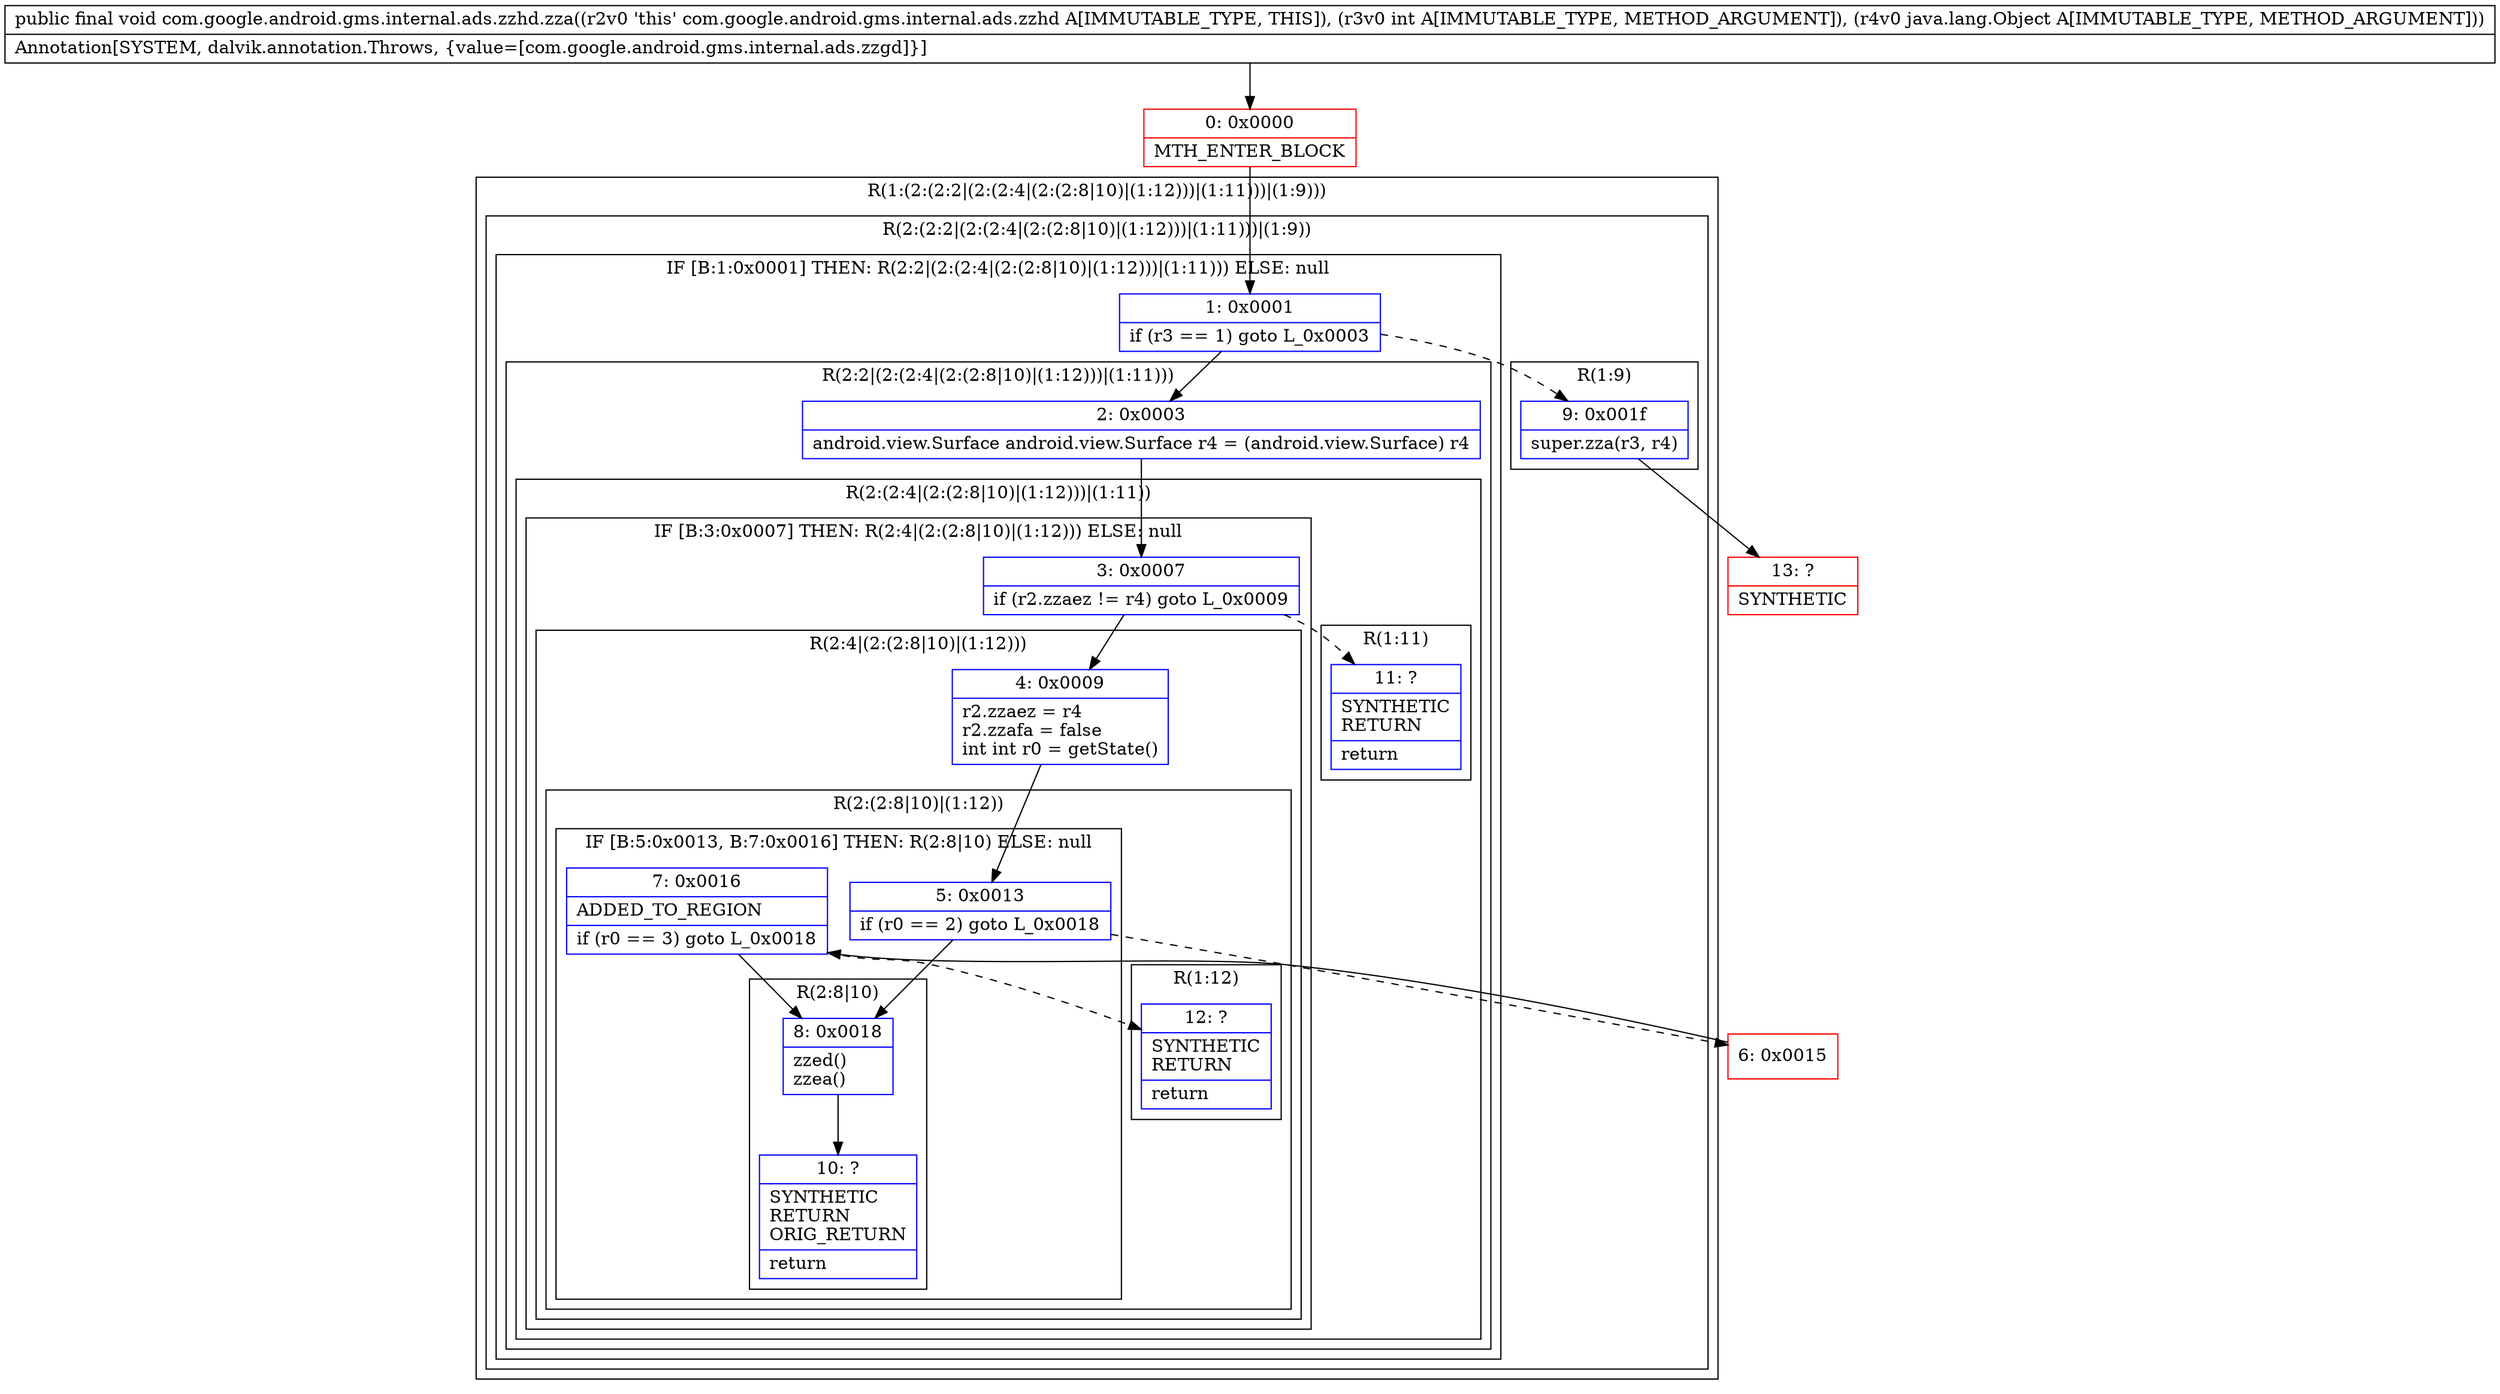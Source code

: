 digraph "CFG forcom.google.android.gms.internal.ads.zzhd.zza(ILjava\/lang\/Object;)V" {
subgraph cluster_Region_63174449 {
label = "R(1:(2:(2:2|(2:(2:4|(2:(2:8|10)|(1:12)))|(1:11)))|(1:9)))";
node [shape=record,color=blue];
subgraph cluster_Region_836084761 {
label = "R(2:(2:2|(2:(2:4|(2:(2:8|10)|(1:12)))|(1:11)))|(1:9))";
node [shape=record,color=blue];
subgraph cluster_IfRegion_2021607033 {
label = "IF [B:1:0x0001] THEN: R(2:2|(2:(2:4|(2:(2:8|10)|(1:12)))|(1:11))) ELSE: null";
node [shape=record,color=blue];
Node_1 [shape=record,label="{1\:\ 0x0001|if (r3 == 1) goto L_0x0003\l}"];
subgraph cluster_Region_2068390383 {
label = "R(2:2|(2:(2:4|(2:(2:8|10)|(1:12)))|(1:11)))";
node [shape=record,color=blue];
Node_2 [shape=record,label="{2\:\ 0x0003|android.view.Surface android.view.Surface r4 = (android.view.Surface) r4\l}"];
subgraph cluster_Region_316730473 {
label = "R(2:(2:4|(2:(2:8|10)|(1:12)))|(1:11))";
node [shape=record,color=blue];
subgraph cluster_IfRegion_501677675 {
label = "IF [B:3:0x0007] THEN: R(2:4|(2:(2:8|10)|(1:12))) ELSE: null";
node [shape=record,color=blue];
Node_3 [shape=record,label="{3\:\ 0x0007|if (r2.zzaez != r4) goto L_0x0009\l}"];
subgraph cluster_Region_1990749629 {
label = "R(2:4|(2:(2:8|10)|(1:12)))";
node [shape=record,color=blue];
Node_4 [shape=record,label="{4\:\ 0x0009|r2.zzaez = r4\lr2.zzafa = false\lint int r0 = getState()\l}"];
subgraph cluster_Region_235334523 {
label = "R(2:(2:8|10)|(1:12))";
node [shape=record,color=blue];
subgraph cluster_IfRegion_808472945 {
label = "IF [B:5:0x0013, B:7:0x0016] THEN: R(2:8|10) ELSE: null";
node [shape=record,color=blue];
Node_5 [shape=record,label="{5\:\ 0x0013|if (r0 == 2) goto L_0x0018\l}"];
Node_7 [shape=record,label="{7\:\ 0x0016|ADDED_TO_REGION\l|if (r0 == 3) goto L_0x0018\l}"];
subgraph cluster_Region_317678542 {
label = "R(2:8|10)";
node [shape=record,color=blue];
Node_8 [shape=record,label="{8\:\ 0x0018|zzed()\lzzea()\l}"];
Node_10 [shape=record,label="{10\:\ ?|SYNTHETIC\lRETURN\lORIG_RETURN\l|return\l}"];
}
}
subgraph cluster_Region_270644068 {
label = "R(1:12)";
node [shape=record,color=blue];
Node_12 [shape=record,label="{12\:\ ?|SYNTHETIC\lRETURN\l|return\l}"];
}
}
}
}
subgraph cluster_Region_95917741 {
label = "R(1:11)";
node [shape=record,color=blue];
Node_11 [shape=record,label="{11\:\ ?|SYNTHETIC\lRETURN\l|return\l}"];
}
}
}
}
subgraph cluster_Region_1012136019 {
label = "R(1:9)";
node [shape=record,color=blue];
Node_9 [shape=record,label="{9\:\ 0x001f|super.zza(r3, r4)\l}"];
}
}
}
Node_0 [shape=record,color=red,label="{0\:\ 0x0000|MTH_ENTER_BLOCK\l}"];
Node_6 [shape=record,color=red,label="{6\:\ 0x0015}"];
Node_13 [shape=record,color=red,label="{13\:\ ?|SYNTHETIC\l}"];
MethodNode[shape=record,label="{public final void com.google.android.gms.internal.ads.zzhd.zza((r2v0 'this' com.google.android.gms.internal.ads.zzhd A[IMMUTABLE_TYPE, THIS]), (r3v0 int A[IMMUTABLE_TYPE, METHOD_ARGUMENT]), (r4v0 java.lang.Object A[IMMUTABLE_TYPE, METHOD_ARGUMENT]))  | Annotation[SYSTEM, dalvik.annotation.Throws, \{value=[com.google.android.gms.internal.ads.zzgd]\}]\l}"];
MethodNode -> Node_0;
Node_1 -> Node_2;
Node_1 -> Node_9[style=dashed];
Node_2 -> Node_3;
Node_3 -> Node_4;
Node_3 -> Node_11[style=dashed];
Node_4 -> Node_5;
Node_5 -> Node_6[style=dashed];
Node_5 -> Node_8;
Node_7 -> Node_8;
Node_7 -> Node_12[style=dashed];
Node_8 -> Node_10;
Node_9 -> Node_13;
Node_0 -> Node_1;
Node_6 -> Node_7;
}

